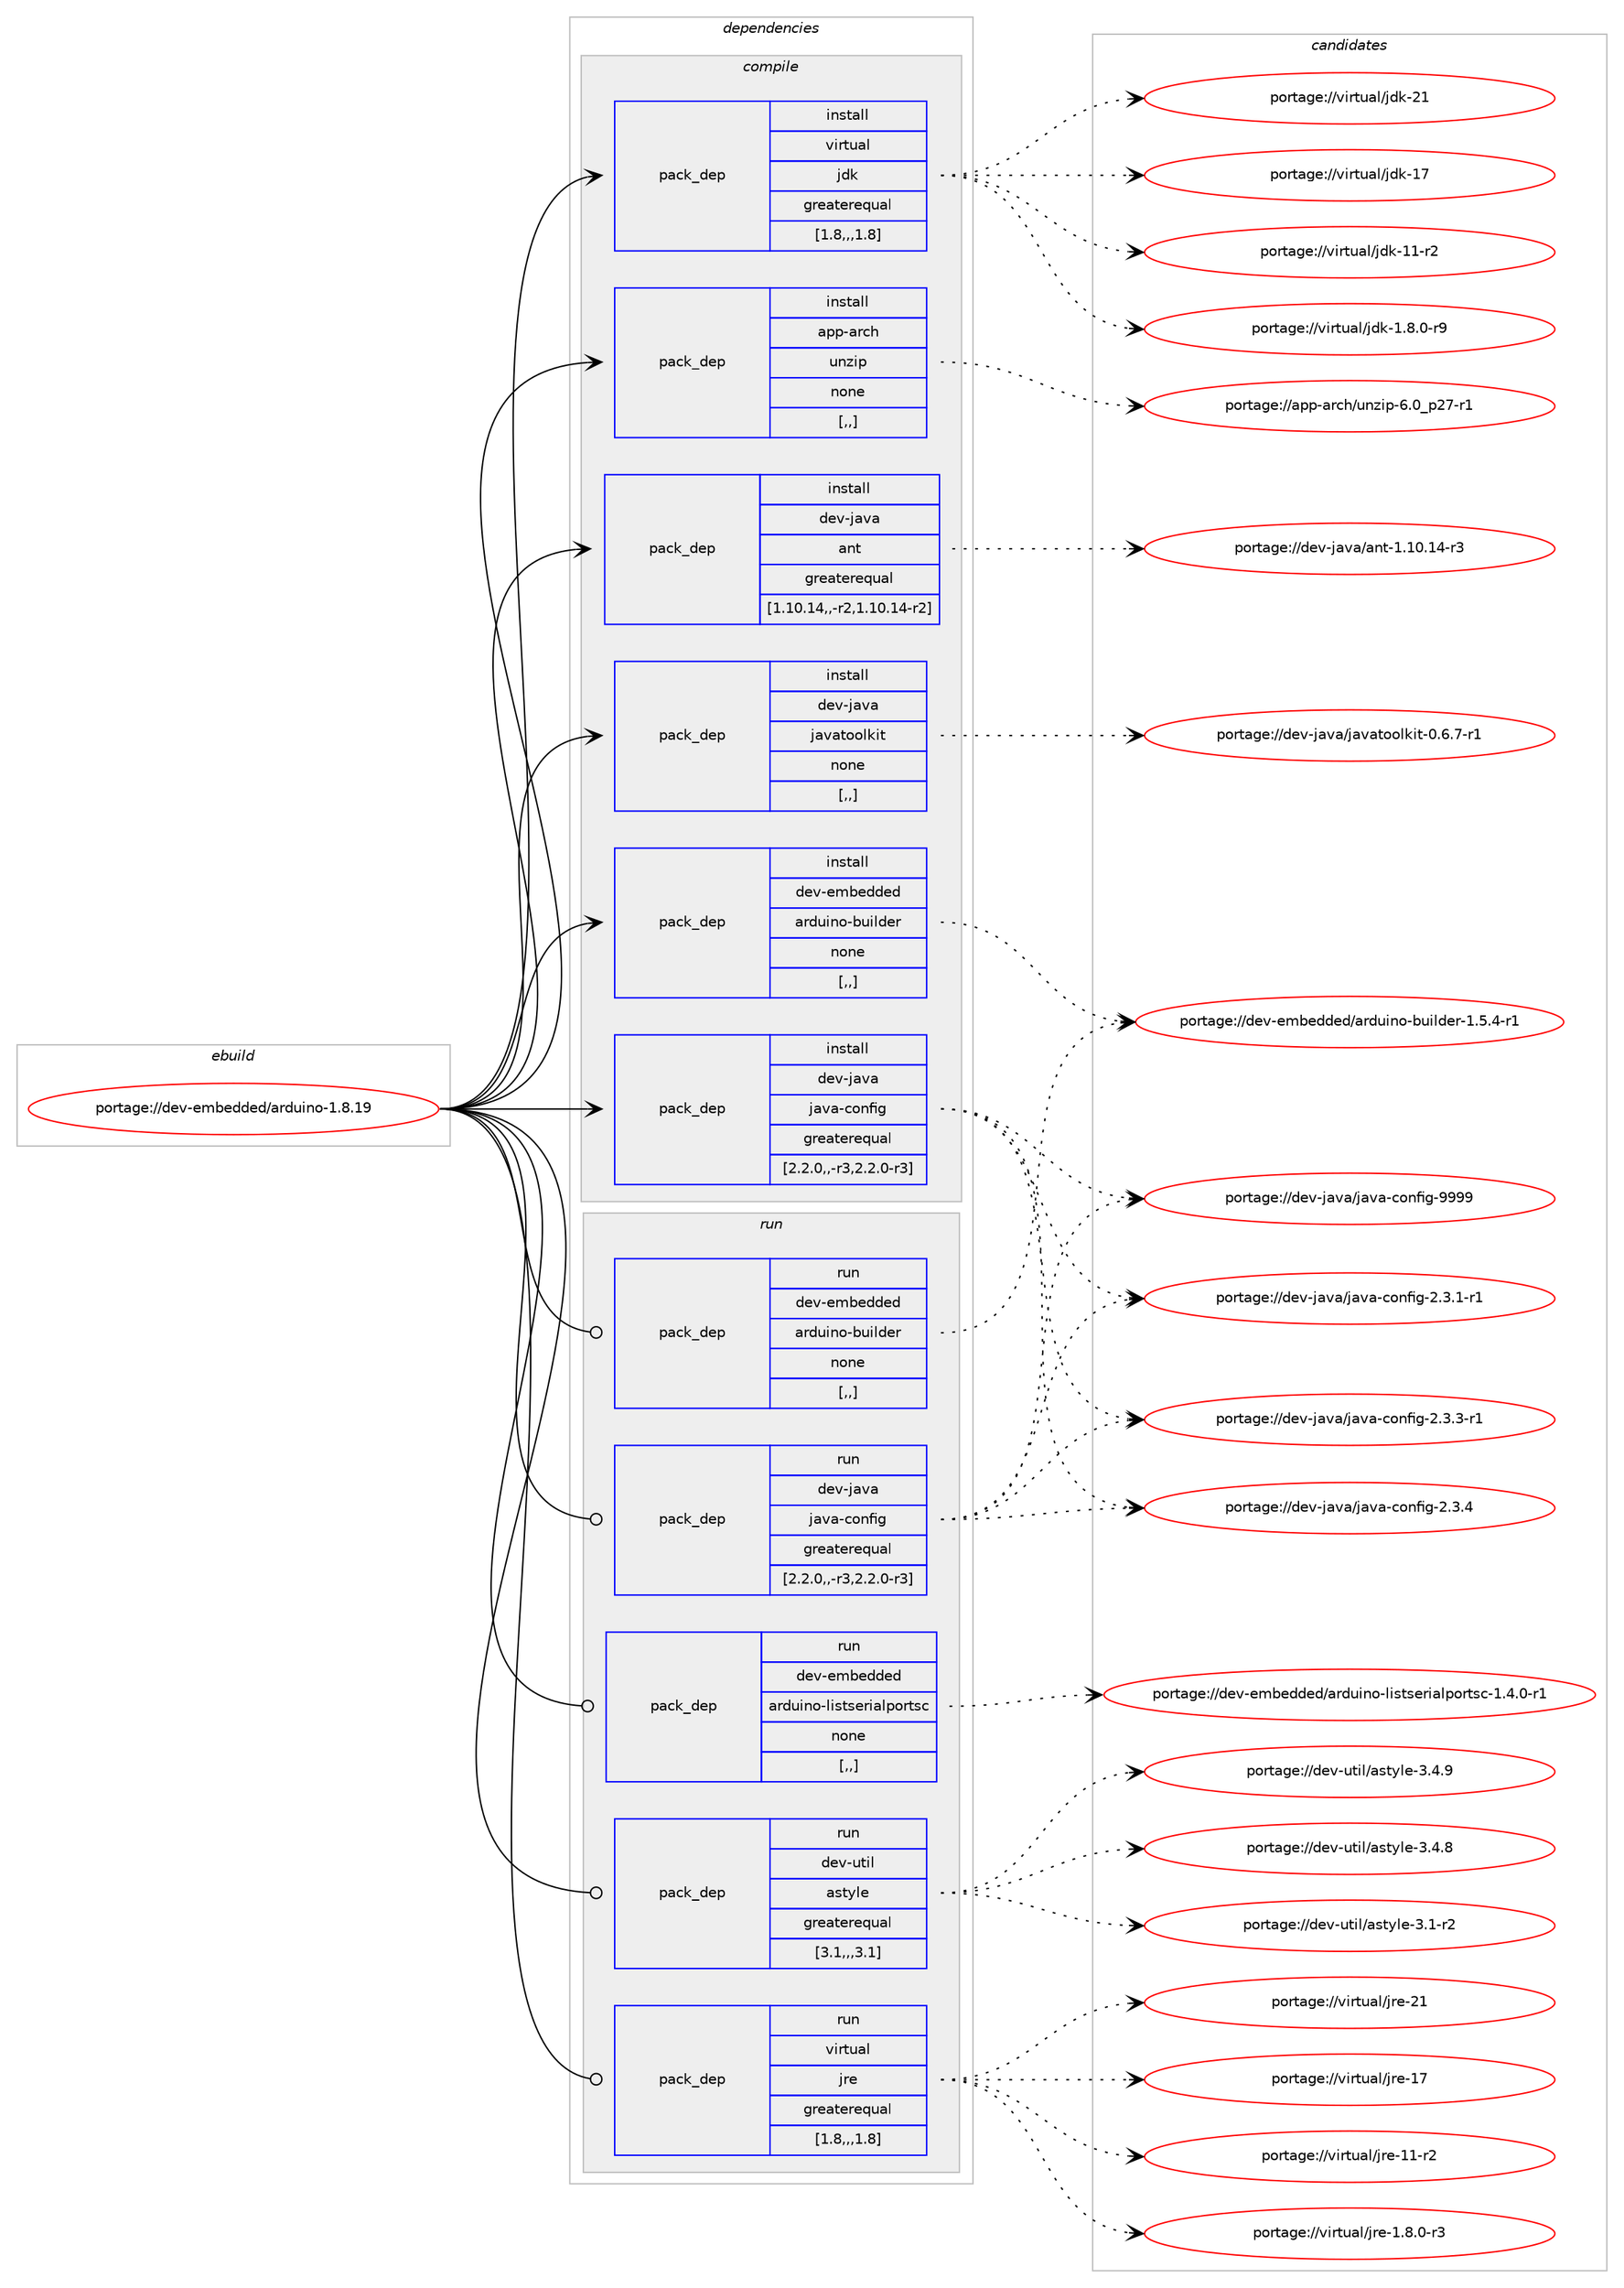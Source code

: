 digraph prolog {

# *************
# Graph options
# *************

newrank=true;
concentrate=true;
compound=true;
graph [rankdir=LR,fontname=Helvetica,fontsize=10,ranksep=1.5];#, ranksep=2.5, nodesep=0.2];
edge  [arrowhead=vee];
node  [fontname=Helvetica,fontsize=10];

# **********
# The ebuild
# **********

subgraph cluster_leftcol {
color=gray;
rank=same;
label=<<i>ebuild</i>>;
id [label="portage://dev-embedded/arduino-1.8.19", color=red, width=4, href="../dev-embedded/arduino-1.8.19.svg"];
}

# ****************
# The dependencies
# ****************

subgraph cluster_midcol {
color=gray;
label=<<i>dependencies</i>>;
subgraph cluster_compile {
fillcolor="#eeeeee";
style=filled;
label=<<i>compile</i>>;
subgraph pack52261 {
dependency72453 [label=<<TABLE BORDER="0" CELLBORDER="1" CELLSPACING="0" CELLPADDING="4" WIDTH="220"><TR><TD ROWSPAN="6" CELLPADDING="30">pack_dep</TD></TR><TR><TD WIDTH="110">install</TD></TR><TR><TD>app-arch</TD></TR><TR><TD>unzip</TD></TR><TR><TD>none</TD></TR><TR><TD>[,,]</TD></TR></TABLE>>, shape=none, color=blue];
}
id:e -> dependency72453:w [weight=20,style="solid",arrowhead="vee"];
subgraph pack52262 {
dependency72454 [label=<<TABLE BORDER="0" CELLBORDER="1" CELLSPACING="0" CELLPADDING="4" WIDTH="220"><TR><TD ROWSPAN="6" CELLPADDING="30">pack_dep</TD></TR><TR><TD WIDTH="110">install</TD></TR><TR><TD>dev-embedded</TD></TR><TR><TD>arduino-builder</TD></TR><TR><TD>none</TD></TR><TR><TD>[,,]</TD></TR></TABLE>>, shape=none, color=blue];
}
id:e -> dependency72454:w [weight=20,style="solid",arrowhead="vee"];
subgraph pack52263 {
dependency72455 [label=<<TABLE BORDER="0" CELLBORDER="1" CELLSPACING="0" CELLPADDING="4" WIDTH="220"><TR><TD ROWSPAN="6" CELLPADDING="30">pack_dep</TD></TR><TR><TD WIDTH="110">install</TD></TR><TR><TD>dev-java</TD></TR><TR><TD>ant</TD></TR><TR><TD>greaterequal</TD></TR><TR><TD>[1.10.14,,-r2,1.10.14-r2]</TD></TR></TABLE>>, shape=none, color=blue];
}
id:e -> dependency72455:w [weight=20,style="solid",arrowhead="vee"];
subgraph pack52264 {
dependency72456 [label=<<TABLE BORDER="0" CELLBORDER="1" CELLSPACING="0" CELLPADDING="4" WIDTH="220"><TR><TD ROWSPAN="6" CELLPADDING="30">pack_dep</TD></TR><TR><TD WIDTH="110">install</TD></TR><TR><TD>dev-java</TD></TR><TR><TD>java-config</TD></TR><TR><TD>greaterequal</TD></TR><TR><TD>[2.2.0,,-r3,2.2.0-r3]</TD></TR></TABLE>>, shape=none, color=blue];
}
id:e -> dependency72456:w [weight=20,style="solid",arrowhead="vee"];
subgraph pack52265 {
dependency72457 [label=<<TABLE BORDER="0" CELLBORDER="1" CELLSPACING="0" CELLPADDING="4" WIDTH="220"><TR><TD ROWSPAN="6" CELLPADDING="30">pack_dep</TD></TR><TR><TD WIDTH="110">install</TD></TR><TR><TD>dev-java</TD></TR><TR><TD>javatoolkit</TD></TR><TR><TD>none</TD></TR><TR><TD>[,,]</TD></TR></TABLE>>, shape=none, color=blue];
}
id:e -> dependency72457:w [weight=20,style="solid",arrowhead="vee"];
subgraph pack52266 {
dependency72458 [label=<<TABLE BORDER="0" CELLBORDER="1" CELLSPACING="0" CELLPADDING="4" WIDTH="220"><TR><TD ROWSPAN="6" CELLPADDING="30">pack_dep</TD></TR><TR><TD WIDTH="110">install</TD></TR><TR><TD>virtual</TD></TR><TR><TD>jdk</TD></TR><TR><TD>greaterequal</TD></TR><TR><TD>[1.8,,,1.8]</TD></TR></TABLE>>, shape=none, color=blue];
}
id:e -> dependency72458:w [weight=20,style="solid",arrowhead="vee"];
}
subgraph cluster_compileandrun {
fillcolor="#eeeeee";
style=filled;
label=<<i>compile and run</i>>;
}
subgraph cluster_run {
fillcolor="#eeeeee";
style=filled;
label=<<i>run</i>>;
subgraph pack52267 {
dependency72459 [label=<<TABLE BORDER="0" CELLBORDER="1" CELLSPACING="0" CELLPADDING="4" WIDTH="220"><TR><TD ROWSPAN="6" CELLPADDING="30">pack_dep</TD></TR><TR><TD WIDTH="110">run</TD></TR><TR><TD>dev-embedded</TD></TR><TR><TD>arduino-builder</TD></TR><TR><TD>none</TD></TR><TR><TD>[,,]</TD></TR></TABLE>>, shape=none, color=blue];
}
id:e -> dependency72459:w [weight=20,style="solid",arrowhead="odot"];
subgraph pack52268 {
dependency72460 [label=<<TABLE BORDER="0" CELLBORDER="1" CELLSPACING="0" CELLPADDING="4" WIDTH="220"><TR><TD ROWSPAN="6" CELLPADDING="30">pack_dep</TD></TR><TR><TD WIDTH="110">run</TD></TR><TR><TD>dev-embedded</TD></TR><TR><TD>arduino-listserialportsc</TD></TR><TR><TD>none</TD></TR><TR><TD>[,,]</TD></TR></TABLE>>, shape=none, color=blue];
}
id:e -> dependency72460:w [weight=20,style="solid",arrowhead="odot"];
subgraph pack52269 {
dependency72461 [label=<<TABLE BORDER="0" CELLBORDER="1" CELLSPACING="0" CELLPADDING="4" WIDTH="220"><TR><TD ROWSPAN="6" CELLPADDING="30">pack_dep</TD></TR><TR><TD WIDTH="110">run</TD></TR><TR><TD>dev-java</TD></TR><TR><TD>java-config</TD></TR><TR><TD>greaterequal</TD></TR><TR><TD>[2.2.0,,-r3,2.2.0-r3]</TD></TR></TABLE>>, shape=none, color=blue];
}
id:e -> dependency72461:w [weight=20,style="solid",arrowhead="odot"];
subgraph pack52270 {
dependency72462 [label=<<TABLE BORDER="0" CELLBORDER="1" CELLSPACING="0" CELLPADDING="4" WIDTH="220"><TR><TD ROWSPAN="6" CELLPADDING="30">pack_dep</TD></TR><TR><TD WIDTH="110">run</TD></TR><TR><TD>dev-util</TD></TR><TR><TD>astyle</TD></TR><TR><TD>greaterequal</TD></TR><TR><TD>[3.1,,,3.1]</TD></TR></TABLE>>, shape=none, color=blue];
}
id:e -> dependency72462:w [weight=20,style="solid",arrowhead="odot"];
subgraph pack52271 {
dependency72463 [label=<<TABLE BORDER="0" CELLBORDER="1" CELLSPACING="0" CELLPADDING="4" WIDTH="220"><TR><TD ROWSPAN="6" CELLPADDING="30">pack_dep</TD></TR><TR><TD WIDTH="110">run</TD></TR><TR><TD>virtual</TD></TR><TR><TD>jre</TD></TR><TR><TD>greaterequal</TD></TR><TR><TD>[1.8,,,1.8]</TD></TR></TABLE>>, shape=none, color=blue];
}
id:e -> dependency72463:w [weight=20,style="solid",arrowhead="odot"];
}
}

# **************
# The candidates
# **************

subgraph cluster_choices {
rank=same;
color=gray;
label=<<i>candidates</i>>;

subgraph choice52261 {
color=black;
nodesep=1;
choice9711211245971149910447117110122105112455446489511250554511449 [label="portage://app-arch/unzip-6.0_p27-r1", color=red, width=4,href="../app-arch/unzip-6.0_p27-r1.svg"];
dependency72453:e -> choice9711211245971149910447117110122105112455446489511250554511449:w [style=dotted,weight="100"];
}
subgraph choice52262 {
color=black;
nodesep=1;
choice1001011184510110998101100100101100479711410011710511011145981171051081001011144549465346524511449 [label="portage://dev-embedded/arduino-builder-1.5.4-r1", color=red, width=4,href="../dev-embedded/arduino-builder-1.5.4-r1.svg"];
dependency72454:e -> choice1001011184510110998101100100101100479711410011710511011145981171051081001011144549465346524511449:w [style=dotted,weight="100"];
}
subgraph choice52263 {
color=black;
nodesep=1;
choice100101118451069711897479711011645494649484649524511451 [label="portage://dev-java/ant-1.10.14-r3", color=red, width=4,href="../dev-java/ant-1.10.14-r3.svg"];
dependency72455:e -> choice100101118451069711897479711011645494649484649524511451:w [style=dotted,weight="100"];
}
subgraph choice52264 {
color=black;
nodesep=1;
choice10010111845106971189747106971189745991111101021051034557575757 [label="portage://dev-java/java-config-9999", color=red, width=4,href="../dev-java/java-config-9999.svg"];
choice1001011184510697118974710697118974599111110102105103455046514652 [label="portage://dev-java/java-config-2.3.4", color=red, width=4,href="../dev-java/java-config-2.3.4.svg"];
choice10010111845106971189747106971189745991111101021051034550465146514511449 [label="portage://dev-java/java-config-2.3.3-r1", color=red, width=4,href="../dev-java/java-config-2.3.3-r1.svg"];
choice10010111845106971189747106971189745991111101021051034550465146494511449 [label="portage://dev-java/java-config-2.3.1-r1", color=red, width=4,href="../dev-java/java-config-2.3.1-r1.svg"];
dependency72456:e -> choice10010111845106971189747106971189745991111101021051034557575757:w [style=dotted,weight="100"];
dependency72456:e -> choice1001011184510697118974710697118974599111110102105103455046514652:w [style=dotted,weight="100"];
dependency72456:e -> choice10010111845106971189747106971189745991111101021051034550465146514511449:w [style=dotted,weight="100"];
dependency72456:e -> choice10010111845106971189747106971189745991111101021051034550465146494511449:w [style=dotted,weight="100"];
}
subgraph choice52265 {
color=black;
nodesep=1;
choice1001011184510697118974710697118971161111111081071051164548465446554511449 [label="portage://dev-java/javatoolkit-0.6.7-r1", color=red, width=4,href="../dev-java/javatoolkit-0.6.7-r1.svg"];
dependency72457:e -> choice1001011184510697118974710697118971161111111081071051164548465446554511449:w [style=dotted,weight="100"];
}
subgraph choice52266 {
color=black;
nodesep=1;
choice1181051141161179710847106100107455049 [label="portage://virtual/jdk-21", color=red, width=4,href="../virtual/jdk-21.svg"];
choice1181051141161179710847106100107454955 [label="portage://virtual/jdk-17", color=red, width=4,href="../virtual/jdk-17.svg"];
choice11810511411611797108471061001074549494511450 [label="portage://virtual/jdk-11-r2", color=red, width=4,href="../virtual/jdk-11-r2.svg"];
choice11810511411611797108471061001074549465646484511457 [label="portage://virtual/jdk-1.8.0-r9", color=red, width=4,href="../virtual/jdk-1.8.0-r9.svg"];
dependency72458:e -> choice1181051141161179710847106100107455049:w [style=dotted,weight="100"];
dependency72458:e -> choice1181051141161179710847106100107454955:w [style=dotted,weight="100"];
dependency72458:e -> choice11810511411611797108471061001074549494511450:w [style=dotted,weight="100"];
dependency72458:e -> choice11810511411611797108471061001074549465646484511457:w [style=dotted,weight="100"];
}
subgraph choice52267 {
color=black;
nodesep=1;
choice1001011184510110998101100100101100479711410011710511011145981171051081001011144549465346524511449 [label="portage://dev-embedded/arduino-builder-1.5.4-r1", color=red, width=4,href="../dev-embedded/arduino-builder-1.5.4-r1.svg"];
dependency72459:e -> choice1001011184510110998101100100101100479711410011710511011145981171051081001011144549465346524511449:w [style=dotted,weight="100"];
}
subgraph choice52268 {
color=black;
nodesep=1;
choice100101118451011099810110010010110047971141001171051101114510810511511611510111410597108112111114116115994549465246484511449 [label="portage://dev-embedded/arduino-listserialportsc-1.4.0-r1", color=red, width=4,href="../dev-embedded/arduino-listserialportsc-1.4.0-r1.svg"];
dependency72460:e -> choice100101118451011099810110010010110047971141001171051101114510810511511611510111410597108112111114116115994549465246484511449:w [style=dotted,weight="100"];
}
subgraph choice52269 {
color=black;
nodesep=1;
choice10010111845106971189747106971189745991111101021051034557575757 [label="portage://dev-java/java-config-9999", color=red, width=4,href="../dev-java/java-config-9999.svg"];
choice1001011184510697118974710697118974599111110102105103455046514652 [label="portage://dev-java/java-config-2.3.4", color=red, width=4,href="../dev-java/java-config-2.3.4.svg"];
choice10010111845106971189747106971189745991111101021051034550465146514511449 [label="portage://dev-java/java-config-2.3.3-r1", color=red, width=4,href="../dev-java/java-config-2.3.3-r1.svg"];
choice10010111845106971189747106971189745991111101021051034550465146494511449 [label="portage://dev-java/java-config-2.3.1-r1", color=red, width=4,href="../dev-java/java-config-2.3.1-r1.svg"];
dependency72461:e -> choice10010111845106971189747106971189745991111101021051034557575757:w [style=dotted,weight="100"];
dependency72461:e -> choice1001011184510697118974710697118974599111110102105103455046514652:w [style=dotted,weight="100"];
dependency72461:e -> choice10010111845106971189747106971189745991111101021051034550465146514511449:w [style=dotted,weight="100"];
dependency72461:e -> choice10010111845106971189747106971189745991111101021051034550465146494511449:w [style=dotted,weight="100"];
}
subgraph choice52270 {
color=black;
nodesep=1;
choice100101118451171161051084797115116121108101455146524657 [label="portage://dev-util/astyle-3.4.9", color=red, width=4,href="../dev-util/astyle-3.4.9.svg"];
choice100101118451171161051084797115116121108101455146524656 [label="portage://dev-util/astyle-3.4.8", color=red, width=4,href="../dev-util/astyle-3.4.8.svg"];
choice100101118451171161051084797115116121108101455146494511450 [label="portage://dev-util/astyle-3.1-r2", color=red, width=4,href="../dev-util/astyle-3.1-r2.svg"];
dependency72462:e -> choice100101118451171161051084797115116121108101455146524657:w [style=dotted,weight="100"];
dependency72462:e -> choice100101118451171161051084797115116121108101455146524656:w [style=dotted,weight="100"];
dependency72462:e -> choice100101118451171161051084797115116121108101455146494511450:w [style=dotted,weight="100"];
}
subgraph choice52271 {
color=black;
nodesep=1;
choice1181051141161179710847106114101455049 [label="portage://virtual/jre-21", color=red, width=4,href="../virtual/jre-21.svg"];
choice1181051141161179710847106114101454955 [label="portage://virtual/jre-17", color=red, width=4,href="../virtual/jre-17.svg"];
choice11810511411611797108471061141014549494511450 [label="portage://virtual/jre-11-r2", color=red, width=4,href="../virtual/jre-11-r2.svg"];
choice11810511411611797108471061141014549465646484511451 [label="portage://virtual/jre-1.8.0-r3", color=red, width=4,href="../virtual/jre-1.8.0-r3.svg"];
dependency72463:e -> choice1181051141161179710847106114101455049:w [style=dotted,weight="100"];
dependency72463:e -> choice1181051141161179710847106114101454955:w [style=dotted,weight="100"];
dependency72463:e -> choice11810511411611797108471061141014549494511450:w [style=dotted,weight="100"];
dependency72463:e -> choice11810511411611797108471061141014549465646484511451:w [style=dotted,weight="100"];
}
}

}
